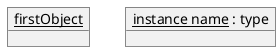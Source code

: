 {
  "sha1": "9q3f1eehc50p1n9f2xeltq3kwke4ul1",
  "insertion": {
    "when": "2024-05-30T20:48:21.746Z",
    "url": "https://twitter.com/_StephanRoth/status/1272805829142622208",
    "user": "plantuml@gmail.com"
  }
}
@startuml
skinparam style strictuml
object firstObject
object "instance name : type" as o2
@enduml
